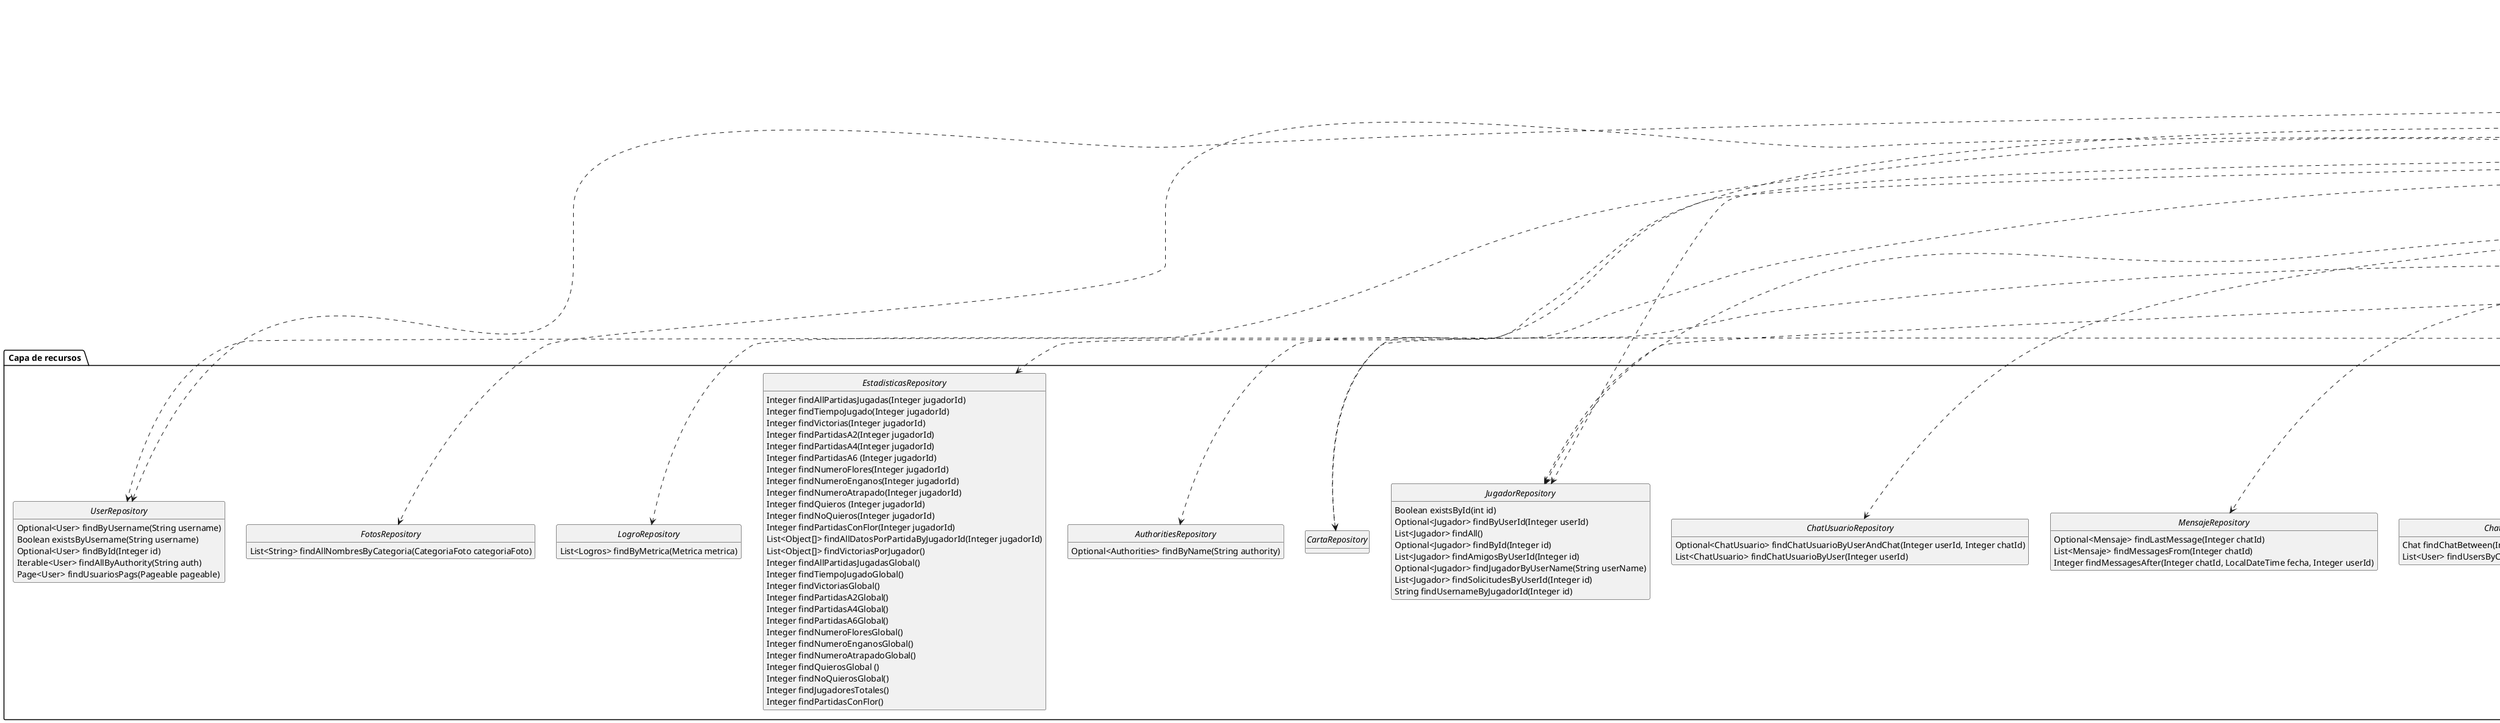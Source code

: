 @startuml

hide circle


package " Capa de presentación " as Presentation {
    hide members
    class AuthController
    class CartaController
    class ChatRestController
    class ChatWebSocketController
    class EstadisticasController
    class LogrosController
    class FotosController
    class JugadorController
    class ManoController
    class PartidaController
    class PartidaJugadorController
    class PartidaJugadorWebSocketController
    class UserRestController
    class CurrentUserRestController
}

package " Capa de lógica de negocio " as BusinessLogic {
    hide members
    class AuthService
    class CartaService
    class ChatService
    class UserDetailsImplService
    class EstadisticasService
    class LogrosService
    class FotosService
    class JugadorService
    class ManoService
    class PartidaService
    class PartidaJugadorService
    class AuthoritiesService
    class UserService
}

package " Capa de recursos " as Resources {
    hide attributes
    interface JugadorRepository {
        Boolean existsById(int id)
        Optional<Jugador> findByUserId(Integer userId)
        List<Jugador> findAll()
        Optional<Jugador> findById(Integer id)
        List<Jugador> findAmigosByUserId(Integer id)
        Optional<Jugador> findJugadorByUserName(String userName)
        List<Jugador> findSolicitudesByUserId(Integer id)
        String findUsernameByJugadorId(Integer id)
    }
    interface PartidaRepository {
        Page<Partida> findAllPartidasActivas(Pageable pageable)
        List<Partida> findAllPartidas()
        Optional<Partida> findPartidaByCodigo(String codigo)
    }
    interface PartidaJugadorRepository {
        PartidaJugador findPartidaJugadorbyId(Integer id)
        PartidaJugador findByPlayerIdAndGameNotFinish(Integer playerId)
        Integer findNumJugadoresPartida(Integer partidaId)
        Integer numberOfGamesConnected(Integer id)
        void deleteByPlayerId(Integer userId)
        List<Integer> lastPosition(Integer partidaId)
        List<PartidaJugador> findPlayersConnectedTo(String partidaCode)
        Optional<Partida> findPartidaByUserId(Integer userId)
        Optional<PartidaJugador> findCreator(Integer partidaId)
        Optional<Partida> findPartidaByCodigoPartida(String codigo)
        List<PartidaJugadorView> findAllJugadoresPartida(String codigo)
        PartidaJugador findPartidaJugadorByCodigoPartidaAndPosicionJugador(String codigo, Integer posicion)
    }
    interface AuthoritiesRepository {
        Optional<Authorities> findByName(String authority)
    }
    interface UserRepository {
        Optional<User> findByUsername(String username)
        Boolean existsByUsername(String username)
        Optional<User> findById(Integer id)
        Iterable<User> findAllByAuthority(String auth)
        Page<User> findUsuariosPags(Pageable pageable)
    }
    interface CartaRepository {}
    interface ChatRepository {
        Chat findChatBetween(Integer amigoId,Integer userId)
        List<User> findUsersByChat(Integer chatId)
    }
    interface ChatUsuarioRepository {
        Optional<ChatUsuario> findChatUsuarioByUserAndChat(Integer userId, Integer chatId)
        List<ChatUsuario> findChatUsuarioByUser(Integer userId)
    }
    interface MensajeRepository {
        Optional<Mensaje> findLastMessage(Integer chatId)
        List<Mensaje> findMessagesFrom(Integer chatId)
        Integer findMessagesAfter(Integer chatId, LocalDateTime fecha, Integer userId)
    }
    interface EstadisticasRepository {
        Integer findAllPartidasJugadas(Integer jugadorId)
        Integer findTiempoJugado(Integer jugadorId)
        Integer findVictorias(Integer jugadorId)
        Integer findPartidasA2(Integer jugadorId)
        Integer findPartidasA4(Integer jugadorId)
        Integer findPartidasA6 (Integer jugadorId)
        Integer findNumeroFlores(Integer jugadorId)
        Integer findNumeroEnganos(Integer jugadorId)
        Integer findNumeroAtrapado(Integer jugadorId)
        Integer findQuieros (Integer jugadorId)
        Integer findNoQuieros(Integer jugadorId)
        Integer findPartidasConFlor(Integer jugadorId)
        List<Object[]> findAllDatosPorPartidaByJugadorId(Integer jugadorId)
        List<Object[]> findVictoriasPorJugador()
        Integer findAllPartidasJugadasGlobal()
        Integer findTiempoJugadoGlobal()
        Integer findVictoriasGlobal()
        Integer findPartidasA2Global()
        Integer findPartidasA4Global()
        Integer findPartidasA6Global()
        Integer findNumeroFloresGlobal()
        Integer findNumeroEnganosGlobal()
        Integer findNumeroAtrapadoGlobal()
        Integer findQuierosGlobal ()
        Integer findNoQuierosGlobal()
        Integer findJugadoresTotales()
        Integer findPartidasConFlor()
    }
    interface LogroRepository {
        List<Logros> findByMetrica(Metrica metrica)
    }
    interface FotosRepository {
        List<String> findAllNombresByCategoria(CategoriaFoto categoriaFoto)
    }
}

AuthController ..> UserService
AuthController ..> AuthService
CartaController ..> CartaService
ChatRestController ..> ChatService
ChatRestController ..> UserService
ChatWebSocketController ..> ChatService
EstadisticasController ..> EstadisticasService
EstadisticasController ..> UserService
EstadisticasController ..> JugadorService
LogrosController ..> LogrosService
LogrosController ..> UserService
LogrosController ..> JugadorService
FotosController ..> FotosService
JugadorController ..> JugadorService
JugadorControler ..> UserService
ManoController ..> ManoService
PartidaController ..> PartidaService
PartidaController ..> PartidaJugadorService
PartidaJugadorController ..> PartidaJugadorService
PartidaJugadorController ..> PartidaService
PartidaJugadorController ..> UserService
CurrentUserRestController ..> UserService
CurrentUserRestController ..> JugadorService
UserRestController ..> UserService
UserRestController ..> AuthoritiesService

AuthService ..> AuthoritiesService
AuthService ..> UserService
AuthService ..> JugadorService
ChatService ..> UserService
ChatService ..> PartidaJugadorService
LogrosService ..> EstadisticasService
JugadorService ..> UserService
JugadorService ..> ChatService
ManoService ..> PartidaService
ManoService ..> PartidaJugadorService
PartidaService ..> UserService
PartidaJugadorService ..> UserService
PartidaJugadorService ..> PartidaService

CartaService ..> CartaRepository
ChatService ..> MensajeRepository
ChatService ..> ChatRepository
ChatService ..> ChatUsuarioRepository
UserDetailsImplService ..> UserRepository
EstadisticasService ..> EstadisticasRepository
EstadisticasService ..> JugadorRepository
LogrosService ..> LogroRepository
FotosService ..> FotosRepository
JugadorService ..> JugadorRepository
ManoService ..> CartaRepository
PartidaService ..> PartidaRepository
PartidaService ..> ChatRepository
PartidaService ..> PartidaJugadorRepository
PartidaJugadorService ..> PartidaJugadorRepository
PartidaJugadorService ..> JugadorRepository
AuthoritiesService ..> AuthoritiesRepository
UserService ..> UserRepository


@enduml

